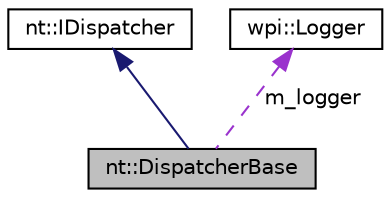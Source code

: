 digraph "nt::DispatcherBase"
{
  edge [fontname="Helvetica",fontsize="10",labelfontname="Helvetica",labelfontsize="10"];
  node [fontname="Helvetica",fontsize="10",shape=record];
  Node1 [label="nt::DispatcherBase",height=0.2,width=0.4,color="black", fillcolor="grey75", style="filled", fontcolor="black"];
  Node2 -> Node1 [dir="back",color="midnightblue",fontsize="10",style="solid",fontname="Helvetica"];
  Node2 [label="nt::IDispatcher",height=0.2,width=0.4,color="black", fillcolor="white", style="filled",URL="$classnt_1_1IDispatcher.html"];
  Node3 -> Node1 [dir="back",color="darkorchid3",fontsize="10",style="dashed",label=" m_logger" ,fontname="Helvetica"];
  Node3 [label="wpi::Logger",height=0.2,width=0.4,color="black", fillcolor="white", style="filled",URL="$classwpi_1_1Logger.html"];
}
